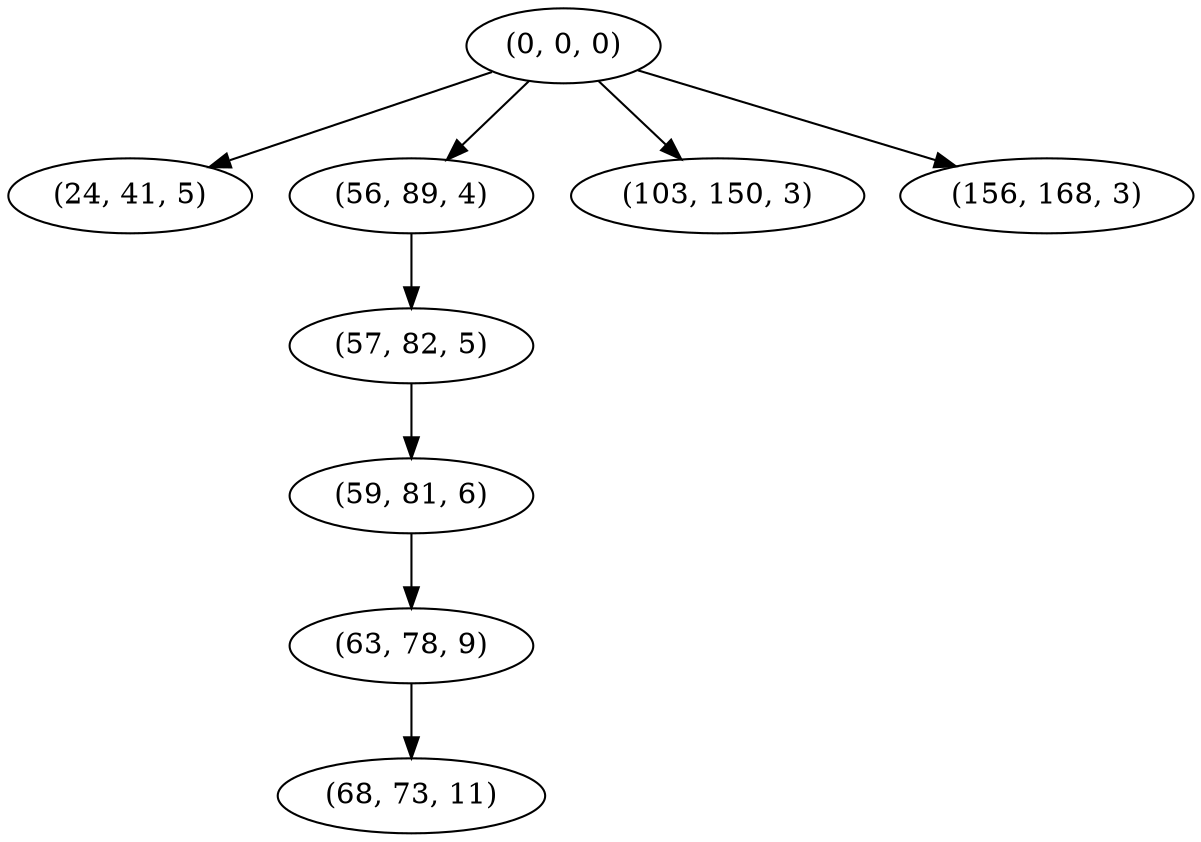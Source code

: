 digraph tree {
    "(0, 0, 0)";
    "(24, 41, 5)";
    "(56, 89, 4)";
    "(57, 82, 5)";
    "(59, 81, 6)";
    "(63, 78, 9)";
    "(68, 73, 11)";
    "(103, 150, 3)";
    "(156, 168, 3)";
    "(0, 0, 0)" -> "(24, 41, 5)";
    "(0, 0, 0)" -> "(56, 89, 4)";
    "(0, 0, 0)" -> "(103, 150, 3)";
    "(0, 0, 0)" -> "(156, 168, 3)";
    "(56, 89, 4)" -> "(57, 82, 5)";
    "(57, 82, 5)" -> "(59, 81, 6)";
    "(59, 81, 6)" -> "(63, 78, 9)";
    "(63, 78, 9)" -> "(68, 73, 11)";
}
